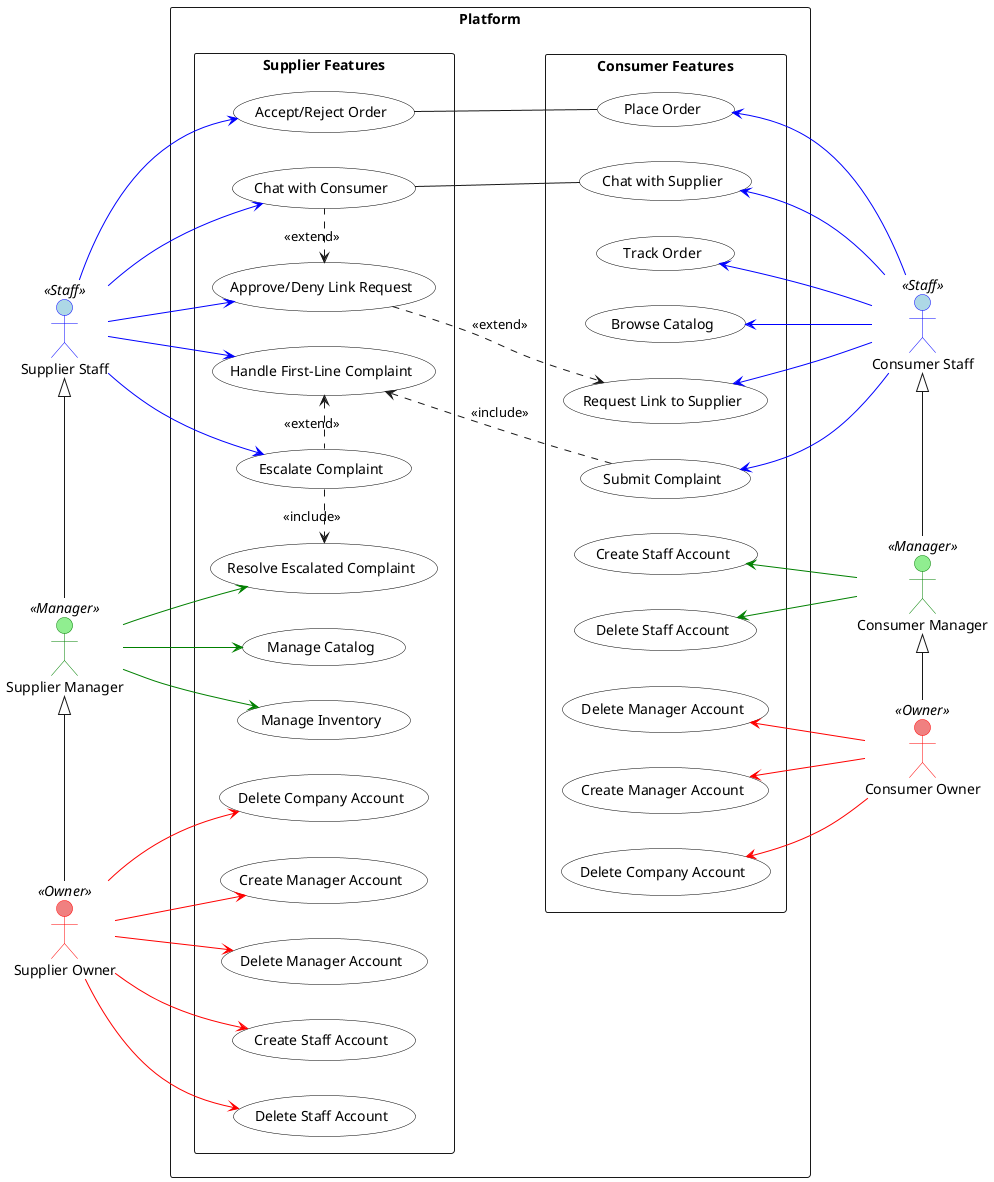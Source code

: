 @startuml Use Case Diagram

' How to read and write:
' https://plantuml.com/en-dark/use-case-diagram

left to right direction

skinparam packageStyle rectangle

' Actor styling
skinparam actor {
    BackgroundColor<<Staff>> LightBlue
    BorderColor<<Staff>> Blue
    BackgroundColor<<Manager>> LightGreen
    BorderColor<<Manager>> Green
    BackgroundColor<<Owner>> LightCoral
    BorderColor<<Owner>> Red
}

skinparam usecase {
    BackgroundColor White
    BorderColor Black
}

' Consumer Actors (Restaurant/Hotel staff)
actor "Consumer Staff" as ConsumerStaff <<Staff>>
actor "Consumer Manager" as ConsumerManager <<Manager>>
actor "Consumer Owner" as ConsumerOwner <<Owner>> 

' Supplier Actors
actor "Supplier Staff" as SalesRep <<Staff>>
actor "Supplier Manager" as SupplierManager <<Manager>>
actor "Supplier Owner" as SupplierOwner <<Owner>>

' Actor inheritance relationships - Consumer side
ConsumerManager <|-right- ConsumerOwner
ConsumerStaff <|-right- ConsumerManager

' Actor inheritance relationships - Supplier side
SupplierManager <|-right- SupplierOwner
SalesRep <|-right- SupplierManager

rectangle "Platform" {  
    ' Consumer Use Cases
    rectangle "Consumer Features" {
        usecase "Request Link to Supplier" as RequestLink
        usecase "Browse Catalog" as BrowseCatalog
        usecase "Place Order" as PlaceOrder
        usecase "Track Order" as TrackOrder
        usecase "Submit Complaint" as SubmitComplaint
        usecase "Chat with Supplier" as ChatWithSupplier

        ' Owner level
        usecase "Create Manager Account" as CreateManagerAccountConsumer
        usecase "Delete Manager Account" as RemoveManagerAccountConsumer
        usecase "Create Staff Account" as CreateConsumerAccountConsumer
        usecase "Delete Staff Account" as RemoveConsumerAccountConsumer
        usecase "Delete Company Account" as DeleteConsumerAccountConsumer
    }

    ' Supplier Use Cases
    rectangle "Supplier Features" {
        ' Sales Rep level
        usecase "Approve/Deny Link Request" as ApproveDenyLink
        usecase "Handle First-Line Complaint" as HandleComplaint
        usecase "Escalate Complaint" as EscalateComplaint
        usecase "Chat with Consumer" as ChatWithConsumer
        
        ' Manager level
        usecase "Manage Catalog" as ManageCatalog
        usecase "Manage Inventory" as ManageInventory
        usecase "Accept/Reject Order" as AcceptRejectOrder
        usecase "Resolve Escalated Complaint" as ResolveComplaint

        ' Owner level
        usecase "Create Manager Account" as CreateManagerAccount
        usecase "Delete Manager Account" as RemoveManagerAccount
        usecase "Create Staff Account" as CreateSalesRepAccount
        usecase "Delete Staff Account" as RemoveSalesRepAccount
        usecase "Delete Company Account" as DeleteSupplierAccount
    }
}

' Positioning 
' ChatWithSupplier -up-> ChatWithConsumer
' CreateSalesRepAccount -left-> RequestLink
' CreateSalesRepAccount -left-> ManageCatalog

' Consumer Staff connections (Blue)
ConsumerStaff -[#Blue]up-> RequestLink
ConsumerStaff -[#Blue]up-> BrowseCatalog
ConsumerStaff -[#Blue]up-> PlaceOrder
ConsumerStaff -[#Blue]up-> TrackOrder
ConsumerStaff -[#Blue]up-> SubmitComplaint
ConsumerStaff -[#Blue]up-> ChatWithSupplier

' Consumer Manager connections (Green - inherits Consumer Staff capabilities)
ConsumerManager -[#Green]up-> CreateConsumerAccountConsumer
ConsumerManager -[#Green]up-> RemoveConsumerAccountConsumer

' Consumer Owner connections (Red - inherits Consumer Manager capabilities)
ConsumerOwner -[#Red]up-> CreateManagerAccountConsumer
ConsumerOwner -[#Red]up-> RemoveManagerAccountConsumer
ConsumerOwner -[#Red]up-> DeleteConsumerAccountConsumer

' Sales Representative connections (Blue)
SalesRep -[#Blue]-> ApproveDenyLink
SalesRep -[#Blue]-> HandleComplaint
SalesRep -[#Blue]-> EscalateComplaint
SalesRep -[#Blue]-> ChatWithConsumer
SalesRep -[#Blue]-> AcceptRejectOrder

' Supplier Manager connections (Green - inherits Sales Rep capabilities)
SupplierManager -[#Green]-> ManageCatalog
SupplierManager -[#Green]-> ManageInventory
SupplierManager -[#Green]-> ResolveComplaint

' Supplier Owner connections (Red - inherits Supplier Manager capabilities)
SupplierOwner -[#Red]-> CreateManagerAccount
SupplierOwner -[#Red]-> RemoveManagerAccount
SupplierOwner -[#Red]-> CreateSalesRepAccount
SupplierOwner -[#Red]-> RemoveSalesRepAccount
SupplierOwner -[#Red]-> DeleteSupplierAccount

' extensions
ApproveDenyLink ..> RequestLink : <<extend>>
ChatWithConsumer -- ChatWithSupplier
ChatWithConsumer .left.> ApproveDenyLink : <<extend>>
EscalateComplaint .left.> HandleComplaint : <<extend>>
EscalateComplaint .right.> ResolveComplaint : <<include>>
SubmitComplaint ..> HandleComplaint : <<include>>
AcceptRejectOrder -up- PlaceOrder
@enduml


